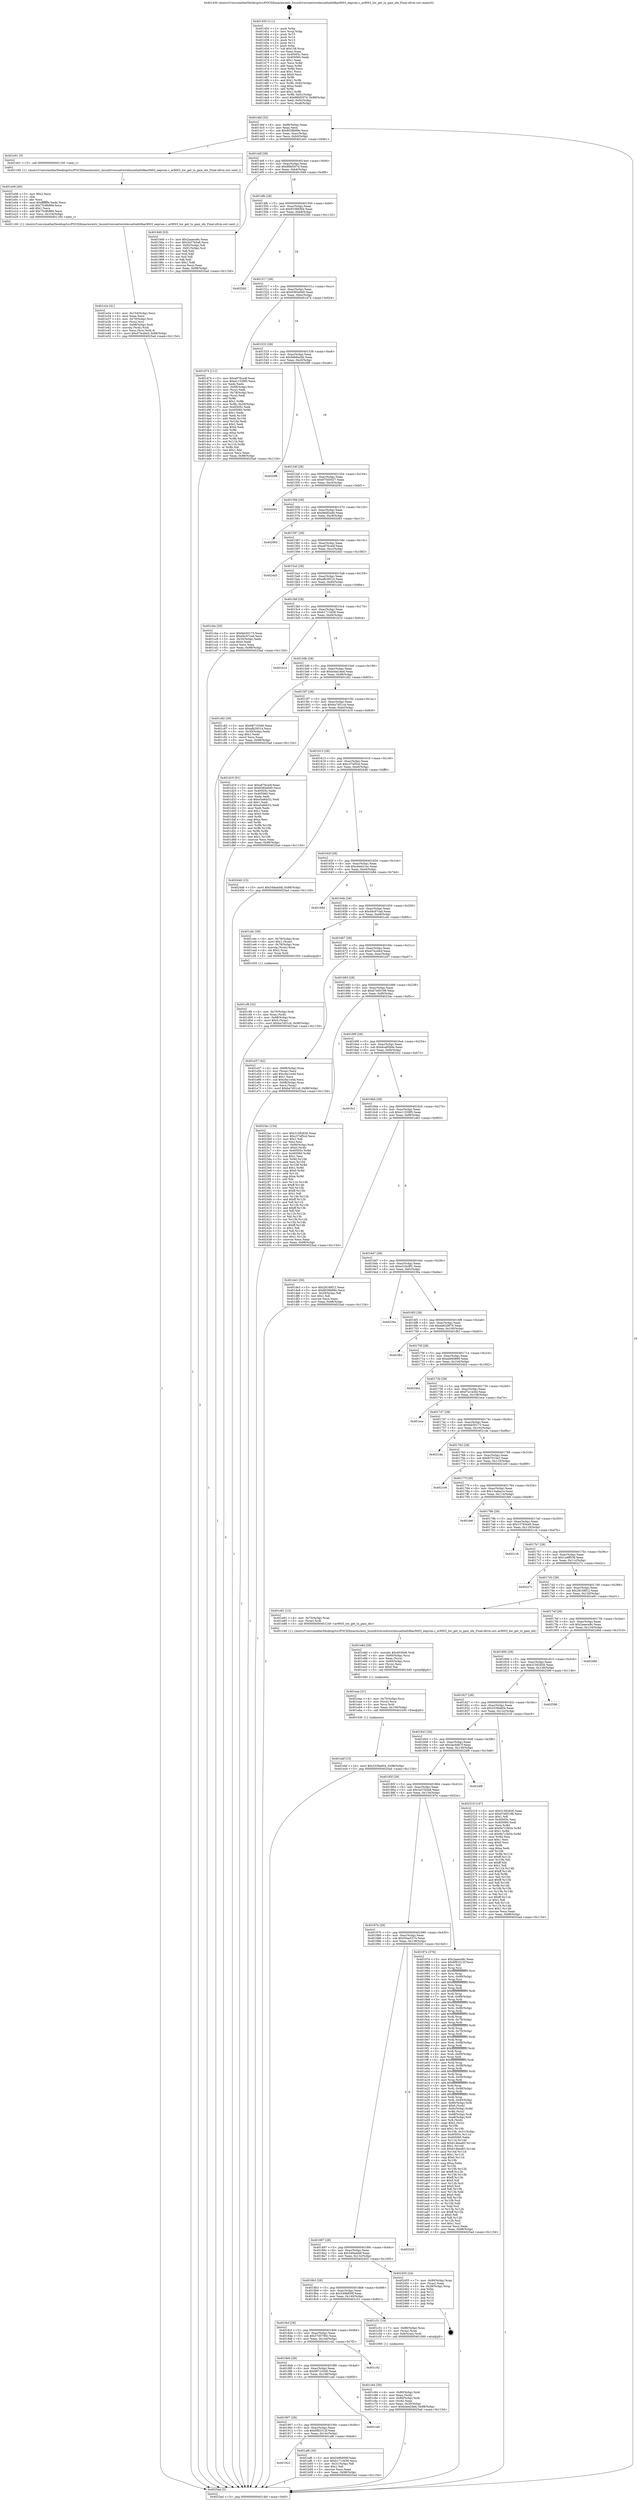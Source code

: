 digraph "0x401450" {
  label = "0x401450 (/mnt/c/Users/mathe/Desktop/tcc/POCII/binaries/extr_linuxdriversnetwirelessathath9kar9003_eeprom.c_ar9003_hw_get_tx_gain_idx_Final-ollvm.out::main(0))"
  labelloc = "t"
  node[shape=record]

  Entry [label="",width=0.3,height=0.3,shape=circle,fillcolor=black,style=filled]
  "0x4014bf" [label="{
     0x4014bf [32]\l
     | [instrs]\l
     &nbsp;&nbsp;0x4014bf \<+6\>: mov -0x98(%rbp),%eax\l
     &nbsp;&nbsp;0x4014c5 \<+2\>: mov %eax,%ecx\l
     &nbsp;&nbsp;0x4014c7 \<+6\>: sub $0x8038b89e,%ecx\l
     &nbsp;&nbsp;0x4014cd \<+6\>: mov %eax,-0xac(%rbp)\l
     &nbsp;&nbsp;0x4014d3 \<+6\>: mov %ecx,-0xb0(%rbp)\l
     &nbsp;&nbsp;0x4014d9 \<+6\>: je 0000000000401e01 \<main+0x9b1\>\l
  }"]
  "0x401e01" [label="{
     0x401e01 [5]\l
     | [instrs]\l
     &nbsp;&nbsp;0x401e01 \<+5\>: call 0000000000401160 \<next_i\>\l
     | [calls]\l
     &nbsp;&nbsp;0x401160 \{1\} (/mnt/c/Users/mathe/Desktop/tcc/POCII/binaries/extr_linuxdriversnetwirelessathath9kar9003_eeprom.c_ar9003_hw_get_tx_gain_idx_Final-ollvm.out::next_i)\l
  }"]
  "0x4014df" [label="{
     0x4014df [28]\l
     | [instrs]\l
     &nbsp;&nbsp;0x4014df \<+5\>: jmp 00000000004014e4 \<main+0x94\>\l
     &nbsp;&nbsp;0x4014e4 \<+6\>: mov -0xac(%rbp),%eax\l
     &nbsp;&nbsp;0x4014ea \<+5\>: sub $0x86bf207d,%eax\l
     &nbsp;&nbsp;0x4014ef \<+6\>: mov %eax,-0xb4(%rbp)\l
     &nbsp;&nbsp;0x4014f5 \<+6\>: je 0000000000401949 \<main+0x4f9\>\l
  }"]
  Exit [label="",width=0.3,height=0.3,shape=circle,fillcolor=black,style=filled,peripheries=2]
  "0x401949" [label="{
     0x401949 [53]\l
     | [instrs]\l
     &nbsp;&nbsp;0x401949 \<+5\>: mov $0x2aaece9c,%eax\l
     &nbsp;&nbsp;0x40194e \<+5\>: mov $0x3e37b5a8,%ecx\l
     &nbsp;&nbsp;0x401953 \<+6\>: mov -0x92(%rbp),%dl\l
     &nbsp;&nbsp;0x401959 \<+7\>: mov -0x91(%rbp),%sil\l
     &nbsp;&nbsp;0x401960 \<+3\>: mov %dl,%dil\l
     &nbsp;&nbsp;0x401963 \<+3\>: and %sil,%dil\l
     &nbsp;&nbsp;0x401966 \<+3\>: xor %sil,%dl\l
     &nbsp;&nbsp;0x401969 \<+3\>: or %dl,%dil\l
     &nbsp;&nbsp;0x40196c \<+4\>: test $0x1,%dil\l
     &nbsp;&nbsp;0x401970 \<+3\>: cmovne %ecx,%eax\l
     &nbsp;&nbsp;0x401973 \<+6\>: mov %eax,-0x98(%rbp)\l
     &nbsp;&nbsp;0x401979 \<+5\>: jmp 00000000004025ad \<main+0x115d\>\l
  }"]
  "0x4014fb" [label="{
     0x4014fb [28]\l
     | [instrs]\l
     &nbsp;&nbsp;0x4014fb \<+5\>: jmp 0000000000401500 \<main+0xb0\>\l
     &nbsp;&nbsp;0x401500 \<+6\>: mov -0xac(%rbp),%eax\l
     &nbsp;&nbsp;0x401506 \<+5\>: sub $0x9339836d,%eax\l
     &nbsp;&nbsp;0x40150b \<+6\>: mov %eax,-0xb8(%rbp)\l
     &nbsp;&nbsp;0x401511 \<+6\>: je 0000000000402582 \<main+0x1132\>\l
  }"]
  "0x4025ad" [label="{
     0x4025ad [5]\l
     | [instrs]\l
     &nbsp;&nbsp;0x4025ad \<+5\>: jmp 00000000004014bf \<main+0x6f\>\l
  }"]
  "0x401450" [label="{
     0x401450 [111]\l
     | [instrs]\l
     &nbsp;&nbsp;0x401450 \<+1\>: push %rbp\l
     &nbsp;&nbsp;0x401451 \<+3\>: mov %rsp,%rbp\l
     &nbsp;&nbsp;0x401454 \<+2\>: push %r15\l
     &nbsp;&nbsp;0x401456 \<+2\>: push %r14\l
     &nbsp;&nbsp;0x401458 \<+2\>: push %r13\l
     &nbsp;&nbsp;0x40145a \<+2\>: push %r12\l
     &nbsp;&nbsp;0x40145c \<+1\>: push %rbx\l
     &nbsp;&nbsp;0x40145d \<+7\>: sub $0x158,%rsp\l
     &nbsp;&nbsp;0x401464 \<+2\>: xor %eax,%eax\l
     &nbsp;&nbsp;0x401466 \<+7\>: mov 0x40505c,%ecx\l
     &nbsp;&nbsp;0x40146d \<+7\>: mov 0x405060,%edx\l
     &nbsp;&nbsp;0x401474 \<+3\>: sub $0x1,%eax\l
     &nbsp;&nbsp;0x401477 \<+3\>: mov %ecx,%r8d\l
     &nbsp;&nbsp;0x40147a \<+3\>: add %eax,%r8d\l
     &nbsp;&nbsp;0x40147d \<+4\>: imul %r8d,%ecx\l
     &nbsp;&nbsp;0x401481 \<+3\>: and $0x1,%ecx\l
     &nbsp;&nbsp;0x401484 \<+3\>: cmp $0x0,%ecx\l
     &nbsp;&nbsp;0x401487 \<+4\>: sete %r9b\l
     &nbsp;&nbsp;0x40148b \<+4\>: and $0x1,%r9b\l
     &nbsp;&nbsp;0x40148f \<+7\>: mov %r9b,-0x92(%rbp)\l
     &nbsp;&nbsp;0x401496 \<+3\>: cmp $0xa,%edx\l
     &nbsp;&nbsp;0x401499 \<+4\>: setl %r9b\l
     &nbsp;&nbsp;0x40149d \<+4\>: and $0x1,%r9b\l
     &nbsp;&nbsp;0x4014a1 \<+7\>: mov %r9b,-0x91(%rbp)\l
     &nbsp;&nbsp;0x4014a8 \<+10\>: movl $0x86bf207d,-0x98(%rbp)\l
     &nbsp;&nbsp;0x4014b2 \<+6\>: mov %edi,-0x9c(%rbp)\l
     &nbsp;&nbsp;0x4014b8 \<+7\>: mov %rsi,-0xa8(%rbp)\l
  }"]
  "0x401ebf" [label="{
     0x401ebf [15]\l
     | [instrs]\l
     &nbsp;&nbsp;0x401ebf \<+10\>: movl $0x3339a604,-0x98(%rbp)\l
     &nbsp;&nbsp;0x401ec9 \<+5\>: jmp 00000000004025ad \<main+0x115d\>\l
  }"]
  "0x402582" [label="{
     0x402582\l
  }", style=dashed]
  "0x401517" [label="{
     0x401517 [28]\l
     | [instrs]\l
     &nbsp;&nbsp;0x401517 \<+5\>: jmp 000000000040151c \<main+0xcc\>\l
     &nbsp;&nbsp;0x40151c \<+6\>: mov -0xac(%rbp),%eax\l
     &nbsp;&nbsp;0x401522 \<+5\>: sub $0x9385e0d0,%eax\l
     &nbsp;&nbsp;0x401527 \<+6\>: mov %eax,-0xbc(%rbp)\l
     &nbsp;&nbsp;0x40152d \<+6\>: je 0000000000401d74 \<main+0x924\>\l
  }"]
  "0x401eaa" [label="{
     0x401eaa [21]\l
     | [instrs]\l
     &nbsp;&nbsp;0x401eaa \<+4\>: mov -0x70(%rbp),%rcx\l
     &nbsp;&nbsp;0x401eae \<+3\>: mov (%rcx),%rcx\l
     &nbsp;&nbsp;0x401eb1 \<+3\>: mov %rcx,%rdi\l
     &nbsp;&nbsp;0x401eb4 \<+6\>: mov %eax,-0x158(%rbp)\l
     &nbsp;&nbsp;0x401eba \<+5\>: call 0000000000401030 \<free@plt\>\l
     | [calls]\l
     &nbsp;&nbsp;0x401030 \{1\} (unknown)\l
  }"]
  "0x401d74" [label="{
     0x401d74 [111]\l
     | [instrs]\l
     &nbsp;&nbsp;0x401d74 \<+5\>: mov $0xa976ca4f,%eax\l
     &nbsp;&nbsp;0x401d79 \<+5\>: mov $0xe11539f5,%ecx\l
     &nbsp;&nbsp;0x401d7e \<+2\>: xor %edx,%edx\l
     &nbsp;&nbsp;0x401d80 \<+4\>: mov -0x68(%rbp),%rsi\l
     &nbsp;&nbsp;0x401d84 \<+2\>: mov (%rsi),%edi\l
     &nbsp;&nbsp;0x401d86 \<+4\>: mov -0x78(%rbp),%rsi\l
     &nbsp;&nbsp;0x401d8a \<+2\>: cmp (%rsi),%edi\l
     &nbsp;&nbsp;0x401d8c \<+4\>: setl %r8b\l
     &nbsp;&nbsp;0x401d90 \<+4\>: and $0x1,%r8b\l
     &nbsp;&nbsp;0x401d94 \<+4\>: mov %r8b,-0x29(%rbp)\l
     &nbsp;&nbsp;0x401d98 \<+7\>: mov 0x40505c,%edi\l
     &nbsp;&nbsp;0x401d9f \<+8\>: mov 0x405060,%r9d\l
     &nbsp;&nbsp;0x401da7 \<+3\>: sub $0x1,%edx\l
     &nbsp;&nbsp;0x401daa \<+3\>: mov %edi,%r10d\l
     &nbsp;&nbsp;0x401dad \<+3\>: add %edx,%r10d\l
     &nbsp;&nbsp;0x401db0 \<+4\>: imul %r10d,%edi\l
     &nbsp;&nbsp;0x401db4 \<+3\>: and $0x1,%edi\l
     &nbsp;&nbsp;0x401db7 \<+3\>: cmp $0x0,%edi\l
     &nbsp;&nbsp;0x401dba \<+4\>: sete %r8b\l
     &nbsp;&nbsp;0x401dbe \<+4\>: cmp $0xa,%r9d\l
     &nbsp;&nbsp;0x401dc2 \<+4\>: setl %r11b\l
     &nbsp;&nbsp;0x401dc6 \<+3\>: mov %r8b,%bl\l
     &nbsp;&nbsp;0x401dc9 \<+3\>: and %r11b,%bl\l
     &nbsp;&nbsp;0x401dcc \<+3\>: xor %r11b,%r8b\l
     &nbsp;&nbsp;0x401dcf \<+3\>: or %r8b,%bl\l
     &nbsp;&nbsp;0x401dd2 \<+3\>: test $0x1,%bl\l
     &nbsp;&nbsp;0x401dd5 \<+3\>: cmovne %ecx,%eax\l
     &nbsp;&nbsp;0x401dd8 \<+6\>: mov %eax,-0x98(%rbp)\l
     &nbsp;&nbsp;0x401dde \<+5\>: jmp 00000000004025ad \<main+0x115d\>\l
  }"]
  "0x401533" [label="{
     0x401533 [28]\l
     | [instrs]\l
     &nbsp;&nbsp;0x401533 \<+5\>: jmp 0000000000401538 \<main+0xe8\>\l
     &nbsp;&nbsp;0x401538 \<+6\>: mov -0xac(%rbp),%eax\l
     &nbsp;&nbsp;0x40153e \<+5\>: sub $0x94b6acbb,%eax\l
     &nbsp;&nbsp;0x401543 \<+6\>: mov %eax,-0xc0(%rbp)\l
     &nbsp;&nbsp;0x401549 \<+6\>: je 00000000004020f6 \<main+0xca6\>\l
  }"]
  "0x401e8d" [label="{
     0x401e8d [29]\l
     | [instrs]\l
     &nbsp;&nbsp;0x401e8d \<+10\>: movabs $0x4030d6,%rdi\l
     &nbsp;&nbsp;0x401e97 \<+4\>: mov -0x60(%rbp),%rcx\l
     &nbsp;&nbsp;0x401e9b \<+2\>: mov %eax,(%rcx)\l
     &nbsp;&nbsp;0x401e9d \<+4\>: mov -0x60(%rbp),%rcx\l
     &nbsp;&nbsp;0x401ea1 \<+2\>: mov (%rcx),%esi\l
     &nbsp;&nbsp;0x401ea3 \<+2\>: mov $0x0,%al\l
     &nbsp;&nbsp;0x401ea5 \<+5\>: call 0000000000401040 \<printf@plt\>\l
     | [calls]\l
     &nbsp;&nbsp;0x401040 \{1\} (unknown)\l
  }"]
  "0x4020f6" [label="{
     0x4020f6\l
  }", style=dashed]
  "0x40154f" [label="{
     0x40154f [28]\l
     | [instrs]\l
     &nbsp;&nbsp;0x40154f \<+5\>: jmp 0000000000401554 \<main+0x104\>\l
     &nbsp;&nbsp;0x401554 \<+6\>: mov -0xac(%rbp),%eax\l
     &nbsp;&nbsp;0x40155a \<+5\>: sub $0x97505027,%eax\l
     &nbsp;&nbsp;0x40155f \<+6\>: mov %eax,-0xc4(%rbp)\l
     &nbsp;&nbsp;0x401565 \<+6\>: je 0000000000402041 \<main+0xbf1\>\l
  }"]
  "0x401e2e" [label="{
     0x401e2e [41]\l
     | [instrs]\l
     &nbsp;&nbsp;0x401e2e \<+6\>: mov -0x154(%rbp),%ecx\l
     &nbsp;&nbsp;0x401e34 \<+3\>: imul %eax,%ecx\l
     &nbsp;&nbsp;0x401e37 \<+4\>: mov -0x70(%rbp),%rsi\l
     &nbsp;&nbsp;0x401e3b \<+3\>: mov (%rsi),%rsi\l
     &nbsp;&nbsp;0x401e3e \<+4\>: mov -0x68(%rbp),%rdi\l
     &nbsp;&nbsp;0x401e42 \<+3\>: movslq (%rdi),%rdi\l
     &nbsp;&nbsp;0x401e45 \<+3\>: mov %ecx,(%rsi,%rdi,4)\l
     &nbsp;&nbsp;0x401e48 \<+10\>: movl $0xd74cd4cf,-0x98(%rbp)\l
     &nbsp;&nbsp;0x401e52 \<+5\>: jmp 00000000004025ad \<main+0x115d\>\l
  }"]
  "0x402041" [label="{
     0x402041\l
  }", style=dashed]
  "0x40156b" [label="{
     0x40156b [28]\l
     | [instrs]\l
     &nbsp;&nbsp;0x40156b \<+5\>: jmp 0000000000401570 \<main+0x120\>\l
     &nbsp;&nbsp;0x401570 \<+6\>: mov -0xac(%rbp),%eax\l
     &nbsp;&nbsp;0x401576 \<+5\>: sub $0x9e6f2adb,%eax\l
     &nbsp;&nbsp;0x40157b \<+6\>: mov %eax,-0xc8(%rbp)\l
     &nbsp;&nbsp;0x401581 \<+6\>: je 0000000000402063 \<main+0xc13\>\l
  }"]
  "0x401e06" [label="{
     0x401e06 [40]\l
     | [instrs]\l
     &nbsp;&nbsp;0x401e06 \<+5\>: mov $0x2,%ecx\l
     &nbsp;&nbsp;0x401e0b \<+1\>: cltd\l
     &nbsp;&nbsp;0x401e0c \<+2\>: idiv %ecx\l
     &nbsp;&nbsp;0x401e0e \<+6\>: imul $0xfffffffe,%edx,%ecx\l
     &nbsp;&nbsp;0x401e14 \<+6\>: sub $0x75c8b869,%ecx\l
     &nbsp;&nbsp;0x401e1a \<+3\>: add $0x1,%ecx\l
     &nbsp;&nbsp;0x401e1d \<+6\>: add $0x75c8b869,%ecx\l
     &nbsp;&nbsp;0x401e23 \<+6\>: mov %ecx,-0x154(%rbp)\l
     &nbsp;&nbsp;0x401e29 \<+5\>: call 0000000000401160 \<next_i\>\l
     | [calls]\l
     &nbsp;&nbsp;0x401160 \{1\} (/mnt/c/Users/mathe/Desktop/tcc/POCII/binaries/extr_linuxdriversnetwirelessathath9kar9003_eeprom.c_ar9003_hw_get_tx_gain_idx_Final-ollvm.out::next_i)\l
  }"]
  "0x402063" [label="{
     0x402063\l
  }", style=dashed]
  "0x401587" [label="{
     0x401587 [28]\l
     | [instrs]\l
     &nbsp;&nbsp;0x401587 \<+5\>: jmp 000000000040158c \<main+0x13c\>\l
     &nbsp;&nbsp;0x40158c \<+6\>: mov -0xac(%rbp),%eax\l
     &nbsp;&nbsp;0x401592 \<+5\>: sub $0xa976ca4f,%eax\l
     &nbsp;&nbsp;0x401597 \<+6\>: mov %eax,-0xcc(%rbp)\l
     &nbsp;&nbsp;0x40159d \<+6\>: je 00000000004024d3 \<main+0x1083\>\l
  }"]
  "0x401cf9" [label="{
     0x401cf9 [32]\l
     | [instrs]\l
     &nbsp;&nbsp;0x401cf9 \<+4\>: mov -0x70(%rbp),%rdi\l
     &nbsp;&nbsp;0x401cfd \<+3\>: mov %rax,(%rdi)\l
     &nbsp;&nbsp;0x401d00 \<+4\>: mov -0x68(%rbp),%rax\l
     &nbsp;&nbsp;0x401d04 \<+6\>: movl $0x0,(%rax)\l
     &nbsp;&nbsp;0x401d0a \<+10\>: movl $0xba7d51cd,-0x98(%rbp)\l
     &nbsp;&nbsp;0x401d14 \<+5\>: jmp 00000000004025ad \<main+0x115d\>\l
  }"]
  "0x4024d3" [label="{
     0x4024d3\l
  }", style=dashed]
  "0x4015a3" [label="{
     0x4015a3 [28]\l
     | [instrs]\l
     &nbsp;&nbsp;0x4015a3 \<+5\>: jmp 00000000004015a8 \<main+0x158\>\l
     &nbsp;&nbsp;0x4015a8 \<+6\>: mov -0xac(%rbp),%eax\l
     &nbsp;&nbsp;0x4015ae \<+5\>: sub $0xafb29314,%eax\l
     &nbsp;&nbsp;0x4015b3 \<+6\>: mov %eax,-0xd0(%rbp)\l
     &nbsp;&nbsp;0x4015b9 \<+6\>: je 0000000000401cbe \<main+0x86e\>\l
  }"]
  "0x401c64" [label="{
     0x401c64 [30]\l
     | [instrs]\l
     &nbsp;&nbsp;0x401c64 \<+4\>: mov -0x80(%rbp),%rdi\l
     &nbsp;&nbsp;0x401c68 \<+2\>: mov %eax,(%rdi)\l
     &nbsp;&nbsp;0x401c6a \<+4\>: mov -0x80(%rbp),%rdi\l
     &nbsp;&nbsp;0x401c6e \<+2\>: mov (%rdi),%eax\l
     &nbsp;&nbsp;0x401c70 \<+3\>: mov %eax,-0x30(%rbp)\l
     &nbsp;&nbsp;0x401c73 \<+10\>: movl $0xb4ee24ed,-0x98(%rbp)\l
     &nbsp;&nbsp;0x401c7d \<+5\>: jmp 00000000004025ad \<main+0x115d\>\l
  }"]
  "0x401cbe" [label="{
     0x401cbe [30]\l
     | [instrs]\l
     &nbsp;&nbsp;0x401cbe \<+5\>: mov $0xfab50173,%eax\l
     &nbsp;&nbsp;0x401cc3 \<+5\>: mov $0xd4c97cad,%ecx\l
     &nbsp;&nbsp;0x401cc8 \<+3\>: mov -0x30(%rbp),%edx\l
     &nbsp;&nbsp;0x401ccb \<+3\>: cmp $0x0,%edx\l
     &nbsp;&nbsp;0x401cce \<+3\>: cmove %ecx,%eax\l
     &nbsp;&nbsp;0x401cd1 \<+6\>: mov %eax,-0x98(%rbp)\l
     &nbsp;&nbsp;0x401cd7 \<+5\>: jmp 00000000004025ad \<main+0x115d\>\l
  }"]
  "0x4015bf" [label="{
     0x4015bf [28]\l
     | [instrs]\l
     &nbsp;&nbsp;0x4015bf \<+5\>: jmp 00000000004015c4 \<main+0x174\>\l
     &nbsp;&nbsp;0x4015c4 \<+6\>: mov -0xac(%rbp),%eax\l
     &nbsp;&nbsp;0x4015ca \<+5\>: sub $0xb1713d36,%eax\l
     &nbsp;&nbsp;0x4015cf \<+6\>: mov %eax,-0xd4(%rbp)\l
     &nbsp;&nbsp;0x4015d5 \<+6\>: je 0000000000401b14 \<main+0x6c4\>\l
  }"]
  "0x401923" [label="{
     0x401923\l
  }", style=dashed]
  "0x401b14" [label="{
     0x401b14\l
  }", style=dashed]
  "0x4015db" [label="{
     0x4015db [28]\l
     | [instrs]\l
     &nbsp;&nbsp;0x4015db \<+5\>: jmp 00000000004015e0 \<main+0x190\>\l
     &nbsp;&nbsp;0x4015e0 \<+6\>: mov -0xac(%rbp),%eax\l
     &nbsp;&nbsp;0x4015e6 \<+5\>: sub $0xb4ee24ed,%eax\l
     &nbsp;&nbsp;0x4015eb \<+6\>: mov %eax,-0xd8(%rbp)\l
     &nbsp;&nbsp;0x4015f1 \<+6\>: je 0000000000401c82 \<main+0x832\>\l
  }"]
  "0x401af6" [label="{
     0x401af6 [30]\l
     | [instrs]\l
     &nbsp;&nbsp;0x401af6 \<+5\>: mov $0x549b859f,%eax\l
     &nbsp;&nbsp;0x401afb \<+5\>: mov $0xb1713d36,%ecx\l
     &nbsp;&nbsp;0x401b00 \<+3\>: mov -0x31(%rbp),%dl\l
     &nbsp;&nbsp;0x401b03 \<+3\>: test $0x1,%dl\l
     &nbsp;&nbsp;0x401b06 \<+3\>: cmovne %ecx,%eax\l
     &nbsp;&nbsp;0x401b09 \<+6\>: mov %eax,-0x98(%rbp)\l
     &nbsp;&nbsp;0x401b0f \<+5\>: jmp 00000000004025ad \<main+0x115d\>\l
  }"]
  "0x401c82" [label="{
     0x401c82 [30]\l
     | [instrs]\l
     &nbsp;&nbsp;0x401c82 \<+5\>: mov $0x687103d0,%eax\l
     &nbsp;&nbsp;0x401c87 \<+5\>: mov $0xafb29314,%ecx\l
     &nbsp;&nbsp;0x401c8c \<+3\>: mov -0x30(%rbp),%edx\l
     &nbsp;&nbsp;0x401c8f \<+3\>: cmp $0x1,%edx\l
     &nbsp;&nbsp;0x401c92 \<+3\>: cmovl %ecx,%eax\l
     &nbsp;&nbsp;0x401c95 \<+6\>: mov %eax,-0x98(%rbp)\l
     &nbsp;&nbsp;0x401c9b \<+5\>: jmp 00000000004025ad \<main+0x115d\>\l
  }"]
  "0x4015f7" [label="{
     0x4015f7 [28]\l
     | [instrs]\l
     &nbsp;&nbsp;0x4015f7 \<+5\>: jmp 00000000004015fc \<main+0x1ac\>\l
     &nbsp;&nbsp;0x4015fc \<+6\>: mov -0xac(%rbp),%eax\l
     &nbsp;&nbsp;0x401602 \<+5\>: sub $0xba7d51cd,%eax\l
     &nbsp;&nbsp;0x401607 \<+6\>: mov %eax,-0xdc(%rbp)\l
     &nbsp;&nbsp;0x40160d \<+6\>: je 0000000000401d19 \<main+0x8c9\>\l
  }"]
  "0x401907" [label="{
     0x401907 [28]\l
     | [instrs]\l
     &nbsp;&nbsp;0x401907 \<+5\>: jmp 000000000040190c \<main+0x4bc\>\l
     &nbsp;&nbsp;0x40190c \<+6\>: mov -0xac(%rbp),%eax\l
     &nbsp;&nbsp;0x401912 \<+5\>: sub $0x6f82312f,%eax\l
     &nbsp;&nbsp;0x401917 \<+6\>: mov %eax,-0x14c(%rbp)\l
     &nbsp;&nbsp;0x40191d \<+6\>: je 0000000000401af6 \<main+0x6a6\>\l
  }"]
  "0x401d19" [label="{
     0x401d19 [91]\l
     | [instrs]\l
     &nbsp;&nbsp;0x401d19 \<+5\>: mov $0xa976ca4f,%eax\l
     &nbsp;&nbsp;0x401d1e \<+5\>: mov $0x9385e0d0,%ecx\l
     &nbsp;&nbsp;0x401d23 \<+7\>: mov 0x40505c,%edx\l
     &nbsp;&nbsp;0x401d2a \<+7\>: mov 0x405060,%esi\l
     &nbsp;&nbsp;0x401d31 \<+2\>: mov %edx,%edi\l
     &nbsp;&nbsp;0x401d33 \<+6\>: sub $0xe5a8dc52,%edi\l
     &nbsp;&nbsp;0x401d39 \<+3\>: sub $0x1,%edi\l
     &nbsp;&nbsp;0x401d3c \<+6\>: add $0xe5a8dc52,%edi\l
     &nbsp;&nbsp;0x401d42 \<+3\>: imul %edi,%edx\l
     &nbsp;&nbsp;0x401d45 \<+3\>: and $0x1,%edx\l
     &nbsp;&nbsp;0x401d48 \<+3\>: cmp $0x0,%edx\l
     &nbsp;&nbsp;0x401d4b \<+4\>: sete %r8b\l
     &nbsp;&nbsp;0x401d4f \<+3\>: cmp $0xa,%esi\l
     &nbsp;&nbsp;0x401d52 \<+4\>: setl %r9b\l
     &nbsp;&nbsp;0x401d56 \<+3\>: mov %r8b,%r10b\l
     &nbsp;&nbsp;0x401d59 \<+3\>: and %r9b,%r10b\l
     &nbsp;&nbsp;0x401d5c \<+3\>: xor %r9b,%r8b\l
     &nbsp;&nbsp;0x401d5f \<+3\>: or %r8b,%r10b\l
     &nbsp;&nbsp;0x401d62 \<+4\>: test $0x1,%r10b\l
     &nbsp;&nbsp;0x401d66 \<+3\>: cmovne %ecx,%eax\l
     &nbsp;&nbsp;0x401d69 \<+6\>: mov %eax,-0x98(%rbp)\l
     &nbsp;&nbsp;0x401d6f \<+5\>: jmp 00000000004025ad \<main+0x115d\>\l
  }"]
  "0x401613" [label="{
     0x401613 [28]\l
     | [instrs]\l
     &nbsp;&nbsp;0x401613 \<+5\>: jmp 0000000000401618 \<main+0x1c8\>\l
     &nbsp;&nbsp;0x401618 \<+6\>: mov -0xac(%rbp),%eax\l
     &nbsp;&nbsp;0x40161e \<+5\>: sub $0xc37ef5cd,%eax\l
     &nbsp;&nbsp;0x401623 \<+6\>: mov %eax,-0xe0(%rbp)\l
     &nbsp;&nbsp;0x401629 \<+6\>: je 0000000000402446 \<main+0xff6\>\l
  }"]
  "0x401ca0" [label="{
     0x401ca0\l
  }", style=dashed]
  "0x402446" [label="{
     0x402446 [15]\l
     | [instrs]\l
     &nbsp;&nbsp;0x402446 \<+10\>: movl $0x549add4f,-0x98(%rbp)\l
     &nbsp;&nbsp;0x402450 \<+5\>: jmp 00000000004025ad \<main+0x115d\>\l
  }"]
  "0x40162f" [label="{
     0x40162f [28]\l
     | [instrs]\l
     &nbsp;&nbsp;0x40162f \<+5\>: jmp 0000000000401634 \<main+0x1e4\>\l
     &nbsp;&nbsp;0x401634 \<+6\>: mov -0xac(%rbp),%eax\l
     &nbsp;&nbsp;0x40163a \<+5\>: sub $0xcbeb21ec,%eax\l
     &nbsp;&nbsp;0x40163f \<+6\>: mov %eax,-0xe4(%rbp)\l
     &nbsp;&nbsp;0x401645 \<+6\>: je 0000000000401b9d \<main+0x74d\>\l
  }"]
  "0x4018eb" [label="{
     0x4018eb [28]\l
     | [instrs]\l
     &nbsp;&nbsp;0x4018eb \<+5\>: jmp 00000000004018f0 \<main+0x4a0\>\l
     &nbsp;&nbsp;0x4018f0 \<+6\>: mov -0xac(%rbp),%eax\l
     &nbsp;&nbsp;0x4018f6 \<+5\>: sub $0x687103d0,%eax\l
     &nbsp;&nbsp;0x4018fb \<+6\>: mov %eax,-0x148(%rbp)\l
     &nbsp;&nbsp;0x401901 \<+6\>: je 0000000000401ca0 \<main+0x850\>\l
  }"]
  "0x401b9d" [label="{
     0x401b9d\l
  }", style=dashed]
  "0x40164b" [label="{
     0x40164b [28]\l
     | [instrs]\l
     &nbsp;&nbsp;0x40164b \<+5\>: jmp 0000000000401650 \<main+0x200\>\l
     &nbsp;&nbsp;0x401650 \<+6\>: mov -0xac(%rbp),%eax\l
     &nbsp;&nbsp;0x401656 \<+5\>: sub $0xd4c97cad,%eax\l
     &nbsp;&nbsp;0x40165b \<+6\>: mov %eax,-0xe8(%rbp)\l
     &nbsp;&nbsp;0x401661 \<+6\>: je 0000000000401cdc \<main+0x88c\>\l
  }"]
  "0x401c42" [label="{
     0x401c42\l
  }", style=dashed]
  "0x401cdc" [label="{
     0x401cdc [29]\l
     | [instrs]\l
     &nbsp;&nbsp;0x401cdc \<+4\>: mov -0x78(%rbp),%rax\l
     &nbsp;&nbsp;0x401ce0 \<+6\>: movl $0x1,(%rax)\l
     &nbsp;&nbsp;0x401ce6 \<+4\>: mov -0x78(%rbp),%rax\l
     &nbsp;&nbsp;0x401cea \<+3\>: movslq (%rax),%rax\l
     &nbsp;&nbsp;0x401ced \<+4\>: shl $0x2,%rax\l
     &nbsp;&nbsp;0x401cf1 \<+3\>: mov %rax,%rdi\l
     &nbsp;&nbsp;0x401cf4 \<+5\>: call 0000000000401050 \<malloc@plt\>\l
     | [calls]\l
     &nbsp;&nbsp;0x401050 \{1\} (unknown)\l
  }"]
  "0x401667" [label="{
     0x401667 [28]\l
     | [instrs]\l
     &nbsp;&nbsp;0x401667 \<+5\>: jmp 000000000040166c \<main+0x21c\>\l
     &nbsp;&nbsp;0x40166c \<+6\>: mov -0xac(%rbp),%eax\l
     &nbsp;&nbsp;0x401672 \<+5\>: sub $0xd74cd4cf,%eax\l
     &nbsp;&nbsp;0x401677 \<+6\>: mov %eax,-0xec(%rbp)\l
     &nbsp;&nbsp;0x40167d \<+6\>: je 0000000000401e57 \<main+0xa07\>\l
  }"]
  "0x4018cf" [label="{
     0x4018cf [28]\l
     | [instrs]\l
     &nbsp;&nbsp;0x4018cf \<+5\>: jmp 00000000004018d4 \<main+0x484\>\l
     &nbsp;&nbsp;0x4018d4 \<+6\>: mov -0xac(%rbp),%eax\l
     &nbsp;&nbsp;0x4018da \<+5\>: sub $0x57d5790c,%eax\l
     &nbsp;&nbsp;0x4018df \<+6\>: mov %eax,-0x144(%rbp)\l
     &nbsp;&nbsp;0x4018e5 \<+6\>: je 0000000000401c42 \<main+0x7f2\>\l
  }"]
  "0x401e57" [label="{
     0x401e57 [42]\l
     | [instrs]\l
     &nbsp;&nbsp;0x401e57 \<+4\>: mov -0x68(%rbp),%rax\l
     &nbsp;&nbsp;0x401e5b \<+2\>: mov (%rax),%ecx\l
     &nbsp;&nbsp;0x401e5d \<+6\>: add $0xcfac1e4d,%ecx\l
     &nbsp;&nbsp;0x401e63 \<+3\>: add $0x1,%ecx\l
     &nbsp;&nbsp;0x401e66 \<+6\>: sub $0xcfac1e4d,%ecx\l
     &nbsp;&nbsp;0x401e6c \<+4\>: mov -0x68(%rbp),%rax\l
     &nbsp;&nbsp;0x401e70 \<+2\>: mov %ecx,(%rax)\l
     &nbsp;&nbsp;0x401e72 \<+10\>: movl $0xba7d51cd,-0x98(%rbp)\l
     &nbsp;&nbsp;0x401e7c \<+5\>: jmp 00000000004025ad \<main+0x115d\>\l
  }"]
  "0x401683" [label="{
     0x401683 [28]\l
     | [instrs]\l
     &nbsp;&nbsp;0x401683 \<+5\>: jmp 0000000000401688 \<main+0x238\>\l
     &nbsp;&nbsp;0x401688 \<+6\>: mov -0xac(%rbp),%eax\l
     &nbsp;&nbsp;0x40168e \<+5\>: sub $0xd7e60198,%eax\l
     &nbsp;&nbsp;0x401693 \<+6\>: mov %eax,-0xf0(%rbp)\l
     &nbsp;&nbsp;0x401699 \<+6\>: je 00000000004023ac \<main+0xf5c\>\l
  }"]
  "0x401c51" [label="{
     0x401c51 [19]\l
     | [instrs]\l
     &nbsp;&nbsp;0x401c51 \<+7\>: mov -0x88(%rbp),%rax\l
     &nbsp;&nbsp;0x401c58 \<+3\>: mov (%rax),%rax\l
     &nbsp;&nbsp;0x401c5b \<+4\>: mov 0x8(%rax),%rdi\l
     &nbsp;&nbsp;0x401c5f \<+5\>: call 0000000000401060 \<atoi@plt\>\l
     | [calls]\l
     &nbsp;&nbsp;0x401060 \{1\} (unknown)\l
  }"]
  "0x4023ac" [label="{
     0x4023ac [154]\l
     | [instrs]\l
     &nbsp;&nbsp;0x4023ac \<+5\>: mov $0x31582826,%eax\l
     &nbsp;&nbsp;0x4023b1 \<+5\>: mov $0xc37ef5cd,%ecx\l
     &nbsp;&nbsp;0x4023b6 \<+2\>: mov $0x1,%dl\l
     &nbsp;&nbsp;0x4023b8 \<+2\>: xor %esi,%esi\l
     &nbsp;&nbsp;0x4023ba \<+7\>: mov -0x90(%rbp),%rdi\l
     &nbsp;&nbsp;0x4023c1 \<+6\>: movl $0x0,(%rdi)\l
     &nbsp;&nbsp;0x4023c7 \<+8\>: mov 0x40505c,%r8d\l
     &nbsp;&nbsp;0x4023cf \<+8\>: mov 0x405060,%r9d\l
     &nbsp;&nbsp;0x4023d7 \<+3\>: sub $0x1,%esi\l
     &nbsp;&nbsp;0x4023da \<+3\>: mov %r8d,%r10d\l
     &nbsp;&nbsp;0x4023dd \<+3\>: add %esi,%r10d\l
     &nbsp;&nbsp;0x4023e0 \<+4\>: imul %r10d,%r8d\l
     &nbsp;&nbsp;0x4023e4 \<+4\>: and $0x1,%r8d\l
     &nbsp;&nbsp;0x4023e8 \<+4\>: cmp $0x0,%r8d\l
     &nbsp;&nbsp;0x4023ec \<+4\>: sete %r11b\l
     &nbsp;&nbsp;0x4023f0 \<+4\>: cmp $0xa,%r9d\l
     &nbsp;&nbsp;0x4023f4 \<+3\>: setl %bl\l
     &nbsp;&nbsp;0x4023f7 \<+3\>: mov %r11b,%r14b\l
     &nbsp;&nbsp;0x4023fa \<+4\>: xor $0xff,%r14b\l
     &nbsp;&nbsp;0x4023fe \<+3\>: mov %bl,%r15b\l
     &nbsp;&nbsp;0x402401 \<+4\>: xor $0xff,%r15b\l
     &nbsp;&nbsp;0x402405 \<+3\>: xor $0x1,%dl\l
     &nbsp;&nbsp;0x402408 \<+3\>: mov %r14b,%r12b\l
     &nbsp;&nbsp;0x40240b \<+4\>: and $0xff,%r12b\l
     &nbsp;&nbsp;0x40240f \<+3\>: and %dl,%r11b\l
     &nbsp;&nbsp;0x402412 \<+3\>: mov %r15b,%r13b\l
     &nbsp;&nbsp;0x402415 \<+4\>: and $0xff,%r13b\l
     &nbsp;&nbsp;0x402419 \<+2\>: and %dl,%bl\l
     &nbsp;&nbsp;0x40241b \<+3\>: or %r11b,%r12b\l
     &nbsp;&nbsp;0x40241e \<+3\>: or %bl,%r13b\l
     &nbsp;&nbsp;0x402421 \<+3\>: xor %r13b,%r12b\l
     &nbsp;&nbsp;0x402424 \<+3\>: or %r15b,%r14b\l
     &nbsp;&nbsp;0x402427 \<+4\>: xor $0xff,%r14b\l
     &nbsp;&nbsp;0x40242b \<+3\>: or $0x1,%dl\l
     &nbsp;&nbsp;0x40242e \<+3\>: and %dl,%r14b\l
     &nbsp;&nbsp;0x402431 \<+3\>: or %r14b,%r12b\l
     &nbsp;&nbsp;0x402434 \<+4\>: test $0x1,%r12b\l
     &nbsp;&nbsp;0x402438 \<+3\>: cmovne %ecx,%eax\l
     &nbsp;&nbsp;0x40243b \<+6\>: mov %eax,-0x98(%rbp)\l
     &nbsp;&nbsp;0x402441 \<+5\>: jmp 00000000004025ad \<main+0x115d\>\l
  }"]
  "0x40169f" [label="{
     0x40169f [28]\l
     | [instrs]\l
     &nbsp;&nbsp;0x40169f \<+5\>: jmp 00000000004016a4 \<main+0x254\>\l
     &nbsp;&nbsp;0x4016a4 \<+6\>: mov -0xac(%rbp),%eax\l
     &nbsp;&nbsp;0x4016aa \<+5\>: sub $0xdca85b9e,%eax\l
     &nbsp;&nbsp;0x4016af \<+6\>: mov %eax,-0xf4(%rbp)\l
     &nbsp;&nbsp;0x4016b5 \<+6\>: je 0000000000401fc2 \<main+0xb72\>\l
  }"]
  "0x4018b3" [label="{
     0x4018b3 [28]\l
     | [instrs]\l
     &nbsp;&nbsp;0x4018b3 \<+5\>: jmp 00000000004018b8 \<main+0x468\>\l
     &nbsp;&nbsp;0x4018b8 \<+6\>: mov -0xac(%rbp),%eax\l
     &nbsp;&nbsp;0x4018be \<+5\>: sub $0x549b859f,%eax\l
     &nbsp;&nbsp;0x4018c3 \<+6\>: mov %eax,-0x140(%rbp)\l
     &nbsp;&nbsp;0x4018c9 \<+6\>: je 0000000000401c51 \<main+0x801\>\l
  }"]
  "0x401fc2" [label="{
     0x401fc2\l
  }", style=dashed]
  "0x4016bb" [label="{
     0x4016bb [28]\l
     | [instrs]\l
     &nbsp;&nbsp;0x4016bb \<+5\>: jmp 00000000004016c0 \<main+0x270\>\l
     &nbsp;&nbsp;0x4016c0 \<+6\>: mov -0xac(%rbp),%eax\l
     &nbsp;&nbsp;0x4016c6 \<+5\>: sub $0xe11539f5,%eax\l
     &nbsp;&nbsp;0x4016cb \<+6\>: mov %eax,-0xf8(%rbp)\l
     &nbsp;&nbsp;0x4016d1 \<+6\>: je 0000000000401de3 \<main+0x993\>\l
  }"]
  "0x402455" [label="{
     0x402455 [24]\l
     | [instrs]\l
     &nbsp;&nbsp;0x402455 \<+7\>: mov -0x90(%rbp),%rax\l
     &nbsp;&nbsp;0x40245c \<+2\>: mov (%rax),%eax\l
     &nbsp;&nbsp;0x40245e \<+4\>: lea -0x28(%rbp),%rsp\l
     &nbsp;&nbsp;0x402462 \<+1\>: pop %rbx\l
     &nbsp;&nbsp;0x402463 \<+2\>: pop %r12\l
     &nbsp;&nbsp;0x402465 \<+2\>: pop %r13\l
     &nbsp;&nbsp;0x402467 \<+2\>: pop %r14\l
     &nbsp;&nbsp;0x402469 \<+2\>: pop %r15\l
     &nbsp;&nbsp;0x40246b \<+1\>: pop %rbp\l
     &nbsp;&nbsp;0x40246c \<+1\>: ret\l
  }"]
  "0x401de3" [label="{
     0x401de3 [30]\l
     | [instrs]\l
     &nbsp;&nbsp;0x401de3 \<+5\>: mov $0x28168f12,%eax\l
     &nbsp;&nbsp;0x401de8 \<+5\>: mov $0x8038b89e,%ecx\l
     &nbsp;&nbsp;0x401ded \<+3\>: mov -0x29(%rbp),%dl\l
     &nbsp;&nbsp;0x401df0 \<+3\>: test $0x1,%dl\l
     &nbsp;&nbsp;0x401df3 \<+3\>: cmovne %ecx,%eax\l
     &nbsp;&nbsp;0x401df6 \<+6\>: mov %eax,-0x98(%rbp)\l
     &nbsp;&nbsp;0x401dfc \<+5\>: jmp 00000000004025ad \<main+0x115d\>\l
  }"]
  "0x4016d7" [label="{
     0x4016d7 [28]\l
     | [instrs]\l
     &nbsp;&nbsp;0x4016d7 \<+5\>: jmp 00000000004016dc \<main+0x28c\>\l
     &nbsp;&nbsp;0x4016dc \<+6\>: mov -0xac(%rbp),%eax\l
     &nbsp;&nbsp;0x4016e2 \<+5\>: sub $0xe31bc9f1,%eax\l
     &nbsp;&nbsp;0x4016e7 \<+6\>: mov %eax,-0xfc(%rbp)\l
     &nbsp;&nbsp;0x4016ed \<+6\>: je 000000000040230a \<main+0xeba\>\l
  }"]
  "0x401897" [label="{
     0x401897 [28]\l
     | [instrs]\l
     &nbsp;&nbsp;0x401897 \<+5\>: jmp 000000000040189c \<main+0x44c\>\l
     &nbsp;&nbsp;0x40189c \<+6\>: mov -0xac(%rbp),%eax\l
     &nbsp;&nbsp;0x4018a2 \<+5\>: sub $0x549add4f,%eax\l
     &nbsp;&nbsp;0x4018a7 \<+6\>: mov %eax,-0x13c(%rbp)\l
     &nbsp;&nbsp;0x4018ad \<+6\>: je 0000000000402455 \<main+0x1005\>\l
  }"]
  "0x40230a" [label="{
     0x40230a\l
  }", style=dashed]
  "0x4016f3" [label="{
     0x4016f3 [28]\l
     | [instrs]\l
     &nbsp;&nbsp;0x4016f3 \<+5\>: jmp 00000000004016f8 \<main+0x2a8\>\l
     &nbsp;&nbsp;0x4016f8 \<+6\>: mov -0xac(%rbp),%eax\l
     &nbsp;&nbsp;0x4016fe \<+5\>: sub $0xeb620876,%eax\l
     &nbsp;&nbsp;0x401703 \<+6\>: mov %eax,-0x100(%rbp)\l
     &nbsp;&nbsp;0x401709 \<+6\>: je 0000000000401fb3 \<main+0xb63\>\l
  }"]
  "0x402535" [label="{
     0x402535\l
  }", style=dashed]
  "0x401fb3" [label="{
     0x401fb3\l
  }", style=dashed]
  "0x40170f" [label="{
     0x40170f [28]\l
     | [instrs]\l
     &nbsp;&nbsp;0x40170f \<+5\>: jmp 0000000000401714 \<main+0x2c4\>\l
     &nbsp;&nbsp;0x401714 \<+6\>: mov -0xac(%rbp),%eax\l
     &nbsp;&nbsp;0x40171a \<+5\>: sub $0xebf40899,%eax\l
     &nbsp;&nbsp;0x40171f \<+6\>: mov %eax,-0x104(%rbp)\l
     &nbsp;&nbsp;0x401725 \<+6\>: je 00000000004024b2 \<main+0x1062\>\l
  }"]
  "0x40187b" [label="{
     0x40187b [28]\l
     | [instrs]\l
     &nbsp;&nbsp;0x40187b \<+5\>: jmp 0000000000401880 \<main+0x430\>\l
     &nbsp;&nbsp;0x401880 \<+6\>: mov -0xac(%rbp),%eax\l
     &nbsp;&nbsp;0x401886 \<+5\>: sub $0x50ae5374,%eax\l
     &nbsp;&nbsp;0x40188b \<+6\>: mov %eax,-0x138(%rbp)\l
     &nbsp;&nbsp;0x401891 \<+6\>: je 0000000000402535 \<main+0x10e5\>\l
  }"]
  "0x4024b2" [label="{
     0x4024b2\l
  }", style=dashed]
  "0x40172b" [label="{
     0x40172b [28]\l
     | [instrs]\l
     &nbsp;&nbsp;0x40172b \<+5\>: jmp 0000000000401730 \<main+0x2e0\>\l
     &nbsp;&nbsp;0x401730 \<+6\>: mov -0xac(%rbp),%eax\l
     &nbsp;&nbsp;0x401736 \<+5\>: sub $0xf7a14c6d,%eax\l
     &nbsp;&nbsp;0x40173b \<+6\>: mov %eax,-0x108(%rbp)\l
     &nbsp;&nbsp;0x401741 \<+6\>: je 0000000000401ece \<main+0xa7e\>\l
  }"]
  "0x40197e" [label="{
     0x40197e [376]\l
     | [instrs]\l
     &nbsp;&nbsp;0x40197e \<+5\>: mov $0x2aaece9c,%eax\l
     &nbsp;&nbsp;0x401983 \<+5\>: mov $0x6f82312f,%ecx\l
     &nbsp;&nbsp;0x401988 \<+2\>: mov $0x1,%dl\l
     &nbsp;&nbsp;0x40198a \<+3\>: mov %rsp,%rsi\l
     &nbsp;&nbsp;0x40198d \<+4\>: add $0xfffffffffffffff0,%rsi\l
     &nbsp;&nbsp;0x401991 \<+3\>: mov %rsi,%rsp\l
     &nbsp;&nbsp;0x401994 \<+7\>: mov %rsi,-0x90(%rbp)\l
     &nbsp;&nbsp;0x40199b \<+3\>: mov %rsp,%rsi\l
     &nbsp;&nbsp;0x40199e \<+4\>: add $0xfffffffffffffff0,%rsi\l
     &nbsp;&nbsp;0x4019a2 \<+3\>: mov %rsi,%rsp\l
     &nbsp;&nbsp;0x4019a5 \<+3\>: mov %rsp,%rdi\l
     &nbsp;&nbsp;0x4019a8 \<+4\>: add $0xfffffffffffffff0,%rdi\l
     &nbsp;&nbsp;0x4019ac \<+3\>: mov %rdi,%rsp\l
     &nbsp;&nbsp;0x4019af \<+7\>: mov %rdi,-0x88(%rbp)\l
     &nbsp;&nbsp;0x4019b6 \<+3\>: mov %rsp,%rdi\l
     &nbsp;&nbsp;0x4019b9 \<+4\>: add $0xfffffffffffffff0,%rdi\l
     &nbsp;&nbsp;0x4019bd \<+3\>: mov %rdi,%rsp\l
     &nbsp;&nbsp;0x4019c0 \<+4\>: mov %rdi,-0x80(%rbp)\l
     &nbsp;&nbsp;0x4019c4 \<+3\>: mov %rsp,%rdi\l
     &nbsp;&nbsp;0x4019c7 \<+4\>: add $0xfffffffffffffff0,%rdi\l
     &nbsp;&nbsp;0x4019cb \<+3\>: mov %rdi,%rsp\l
     &nbsp;&nbsp;0x4019ce \<+4\>: mov %rdi,-0x78(%rbp)\l
     &nbsp;&nbsp;0x4019d2 \<+3\>: mov %rsp,%rdi\l
     &nbsp;&nbsp;0x4019d5 \<+4\>: add $0xfffffffffffffff0,%rdi\l
     &nbsp;&nbsp;0x4019d9 \<+3\>: mov %rdi,%rsp\l
     &nbsp;&nbsp;0x4019dc \<+4\>: mov %rdi,-0x70(%rbp)\l
     &nbsp;&nbsp;0x4019e0 \<+3\>: mov %rsp,%rdi\l
     &nbsp;&nbsp;0x4019e3 \<+4\>: add $0xfffffffffffffff0,%rdi\l
     &nbsp;&nbsp;0x4019e7 \<+3\>: mov %rdi,%rsp\l
     &nbsp;&nbsp;0x4019ea \<+4\>: mov %rdi,-0x68(%rbp)\l
     &nbsp;&nbsp;0x4019ee \<+3\>: mov %rsp,%rdi\l
     &nbsp;&nbsp;0x4019f1 \<+4\>: add $0xfffffffffffffff0,%rdi\l
     &nbsp;&nbsp;0x4019f5 \<+3\>: mov %rdi,%rsp\l
     &nbsp;&nbsp;0x4019f8 \<+4\>: mov %rdi,-0x60(%rbp)\l
     &nbsp;&nbsp;0x4019fc \<+3\>: mov %rsp,%rdi\l
     &nbsp;&nbsp;0x4019ff \<+4\>: add $0xfffffffffffffff0,%rdi\l
     &nbsp;&nbsp;0x401a03 \<+3\>: mov %rdi,%rsp\l
     &nbsp;&nbsp;0x401a06 \<+4\>: mov %rdi,-0x58(%rbp)\l
     &nbsp;&nbsp;0x401a0a \<+3\>: mov %rsp,%rdi\l
     &nbsp;&nbsp;0x401a0d \<+4\>: add $0xfffffffffffffff0,%rdi\l
     &nbsp;&nbsp;0x401a11 \<+3\>: mov %rdi,%rsp\l
     &nbsp;&nbsp;0x401a14 \<+4\>: mov %rdi,-0x50(%rbp)\l
     &nbsp;&nbsp;0x401a18 \<+3\>: mov %rsp,%rdi\l
     &nbsp;&nbsp;0x401a1b \<+4\>: add $0xfffffffffffffff0,%rdi\l
     &nbsp;&nbsp;0x401a1f \<+3\>: mov %rdi,%rsp\l
     &nbsp;&nbsp;0x401a22 \<+4\>: mov %rdi,-0x48(%rbp)\l
     &nbsp;&nbsp;0x401a26 \<+3\>: mov %rsp,%rdi\l
     &nbsp;&nbsp;0x401a29 \<+4\>: add $0xfffffffffffffff0,%rdi\l
     &nbsp;&nbsp;0x401a2d \<+3\>: mov %rdi,%rsp\l
     &nbsp;&nbsp;0x401a30 \<+4\>: mov %rdi,-0x40(%rbp)\l
     &nbsp;&nbsp;0x401a34 \<+7\>: mov -0x90(%rbp),%rdi\l
     &nbsp;&nbsp;0x401a3b \<+6\>: movl $0x0,(%rdi)\l
     &nbsp;&nbsp;0x401a41 \<+7\>: mov -0x9c(%rbp),%r8d\l
     &nbsp;&nbsp;0x401a48 \<+3\>: mov %r8d,(%rsi)\l
     &nbsp;&nbsp;0x401a4b \<+7\>: mov -0x88(%rbp),%rdi\l
     &nbsp;&nbsp;0x401a52 \<+7\>: mov -0xa8(%rbp),%r9\l
     &nbsp;&nbsp;0x401a59 \<+3\>: mov %r9,(%rdi)\l
     &nbsp;&nbsp;0x401a5c \<+3\>: cmpl $0x2,(%rsi)\l
     &nbsp;&nbsp;0x401a5f \<+4\>: setne %r10b\l
     &nbsp;&nbsp;0x401a63 \<+4\>: and $0x1,%r10b\l
     &nbsp;&nbsp;0x401a67 \<+4\>: mov %r10b,-0x31(%rbp)\l
     &nbsp;&nbsp;0x401a6b \<+8\>: mov 0x40505c,%r11d\l
     &nbsp;&nbsp;0x401a73 \<+7\>: mov 0x405060,%ebx\l
     &nbsp;&nbsp;0x401a7a \<+3\>: mov %r11d,%r14d\l
     &nbsp;&nbsp;0x401a7d \<+7\>: add $0xb14bea83,%r14d\l
     &nbsp;&nbsp;0x401a84 \<+4\>: sub $0x1,%r14d\l
     &nbsp;&nbsp;0x401a88 \<+7\>: sub $0xb14bea83,%r14d\l
     &nbsp;&nbsp;0x401a8f \<+4\>: imul %r14d,%r11d\l
     &nbsp;&nbsp;0x401a93 \<+4\>: and $0x1,%r11d\l
     &nbsp;&nbsp;0x401a97 \<+4\>: cmp $0x0,%r11d\l
     &nbsp;&nbsp;0x401a9b \<+4\>: sete %r10b\l
     &nbsp;&nbsp;0x401a9f \<+3\>: cmp $0xa,%ebx\l
     &nbsp;&nbsp;0x401aa2 \<+4\>: setl %r15b\l
     &nbsp;&nbsp;0x401aa6 \<+3\>: mov %r10b,%r12b\l
     &nbsp;&nbsp;0x401aa9 \<+4\>: xor $0xff,%r12b\l
     &nbsp;&nbsp;0x401aad \<+3\>: mov %r15b,%r13b\l
     &nbsp;&nbsp;0x401ab0 \<+4\>: xor $0xff,%r13b\l
     &nbsp;&nbsp;0x401ab4 \<+3\>: xor $0x0,%dl\l
     &nbsp;&nbsp;0x401ab7 \<+3\>: mov %r12b,%sil\l
     &nbsp;&nbsp;0x401aba \<+4\>: and $0x0,%sil\l
     &nbsp;&nbsp;0x401abe \<+3\>: and %dl,%r10b\l
     &nbsp;&nbsp;0x401ac1 \<+3\>: mov %r13b,%dil\l
     &nbsp;&nbsp;0x401ac4 \<+4\>: and $0x0,%dil\l
     &nbsp;&nbsp;0x401ac8 \<+3\>: and %dl,%r15b\l
     &nbsp;&nbsp;0x401acb \<+3\>: or %r10b,%sil\l
     &nbsp;&nbsp;0x401ace \<+3\>: or %r15b,%dil\l
     &nbsp;&nbsp;0x401ad1 \<+3\>: xor %dil,%sil\l
     &nbsp;&nbsp;0x401ad4 \<+3\>: or %r13b,%r12b\l
     &nbsp;&nbsp;0x401ad7 \<+4\>: xor $0xff,%r12b\l
     &nbsp;&nbsp;0x401adb \<+3\>: or $0x0,%dl\l
     &nbsp;&nbsp;0x401ade \<+3\>: and %dl,%r12b\l
     &nbsp;&nbsp;0x401ae1 \<+3\>: or %r12b,%sil\l
     &nbsp;&nbsp;0x401ae4 \<+4\>: test $0x1,%sil\l
     &nbsp;&nbsp;0x401ae8 \<+3\>: cmovne %ecx,%eax\l
     &nbsp;&nbsp;0x401aeb \<+6\>: mov %eax,-0x98(%rbp)\l
     &nbsp;&nbsp;0x401af1 \<+5\>: jmp 00000000004025ad \<main+0x115d\>\l
  }"]
  "0x401ece" [label="{
     0x401ece\l
  }", style=dashed]
  "0x401747" [label="{
     0x401747 [28]\l
     | [instrs]\l
     &nbsp;&nbsp;0x401747 \<+5\>: jmp 000000000040174c \<main+0x2fc\>\l
     &nbsp;&nbsp;0x40174c \<+6\>: mov -0xac(%rbp),%eax\l
     &nbsp;&nbsp;0x401752 \<+5\>: sub $0xfab50173,%eax\l
     &nbsp;&nbsp;0x401757 \<+6\>: mov %eax,-0x10c(%rbp)\l
     &nbsp;&nbsp;0x40175d \<+6\>: je 00000000004021da \<main+0xd8a\>\l
  }"]
  "0x40185f" [label="{
     0x40185f [28]\l
     | [instrs]\l
     &nbsp;&nbsp;0x40185f \<+5\>: jmp 0000000000401864 \<main+0x414\>\l
     &nbsp;&nbsp;0x401864 \<+6\>: mov -0xac(%rbp),%eax\l
     &nbsp;&nbsp;0x40186a \<+5\>: sub $0x3e37b5a8,%eax\l
     &nbsp;&nbsp;0x40186f \<+6\>: mov %eax,-0x134(%rbp)\l
     &nbsp;&nbsp;0x401875 \<+6\>: je 000000000040197e \<main+0x52e\>\l
  }"]
  "0x4021da" [label="{
     0x4021da\l
  }", style=dashed]
  "0x401763" [label="{
     0x401763 [28]\l
     | [instrs]\l
     &nbsp;&nbsp;0x401763 \<+5\>: jmp 0000000000401768 \<main+0x318\>\l
     &nbsp;&nbsp;0x401768 \<+6\>: mov -0xac(%rbp),%eax\l
     &nbsp;&nbsp;0x40176e \<+5\>: sub $0xfb7015e2,%eax\l
     &nbsp;&nbsp;0x401773 \<+6\>: mov %eax,-0x110(%rbp)\l
     &nbsp;&nbsp;0x401779 \<+6\>: je 00000000004021e9 \<main+0xd99\>\l
  }"]
  "0x4024f8" [label="{
     0x4024f8\l
  }", style=dashed]
  "0x4021e9" [label="{
     0x4021e9\l
  }", style=dashed]
  "0x40177f" [label="{
     0x40177f [28]\l
     | [instrs]\l
     &nbsp;&nbsp;0x40177f \<+5\>: jmp 0000000000401784 \<main+0x334\>\l
     &nbsp;&nbsp;0x401784 \<+6\>: mov -0xac(%rbp),%eax\l
     &nbsp;&nbsp;0x40178a \<+5\>: sub $0x13adaa1e,%eax\l
     &nbsp;&nbsp;0x40178f \<+6\>: mov %eax,-0x114(%rbp)\l
     &nbsp;&nbsp;0x401795 \<+6\>: je 0000000000401fe6 \<main+0xb96\>\l
  }"]
  "0x401843" [label="{
     0x401843 [28]\l
     | [instrs]\l
     &nbsp;&nbsp;0x401843 \<+5\>: jmp 0000000000401848 \<main+0x3f8\>\l
     &nbsp;&nbsp;0x401848 \<+6\>: mov -0xac(%rbp),%eax\l
     &nbsp;&nbsp;0x40184e \<+5\>: sub $0x3acbdb7f,%eax\l
     &nbsp;&nbsp;0x401853 \<+6\>: mov %eax,-0x130(%rbp)\l
     &nbsp;&nbsp;0x401859 \<+6\>: je 00000000004024f8 \<main+0x10a8\>\l
  }"]
  "0x401fe6" [label="{
     0x401fe6\l
  }", style=dashed]
  "0x40179b" [label="{
     0x40179b [28]\l
     | [instrs]\l
     &nbsp;&nbsp;0x40179b \<+5\>: jmp 00000000004017a0 \<main+0x350\>\l
     &nbsp;&nbsp;0x4017a0 \<+6\>: mov -0xac(%rbp),%eax\l
     &nbsp;&nbsp;0x4017a6 \<+5\>: sub $0x15793e40,%eax\l
     &nbsp;&nbsp;0x4017ab \<+6\>: mov %eax,-0x118(%rbp)\l
     &nbsp;&nbsp;0x4017b1 \<+6\>: je 00000000004021cb \<main+0xd7b\>\l
  }"]
  "0x402319" [label="{
     0x402319 [147]\l
     | [instrs]\l
     &nbsp;&nbsp;0x402319 \<+5\>: mov $0x31582826,%eax\l
     &nbsp;&nbsp;0x40231e \<+5\>: mov $0xd7e60198,%ecx\l
     &nbsp;&nbsp;0x402323 \<+2\>: mov $0x1,%dl\l
     &nbsp;&nbsp;0x402325 \<+7\>: mov 0x40505c,%esi\l
     &nbsp;&nbsp;0x40232c \<+7\>: mov 0x405060,%edi\l
     &nbsp;&nbsp;0x402333 \<+3\>: mov %esi,%r8d\l
     &nbsp;&nbsp;0x402336 \<+7\>: add $0x9e7c3b54,%r8d\l
     &nbsp;&nbsp;0x40233d \<+4\>: sub $0x1,%r8d\l
     &nbsp;&nbsp;0x402341 \<+7\>: sub $0x9e7c3b54,%r8d\l
     &nbsp;&nbsp;0x402348 \<+4\>: imul %r8d,%esi\l
     &nbsp;&nbsp;0x40234c \<+3\>: and $0x1,%esi\l
     &nbsp;&nbsp;0x40234f \<+3\>: cmp $0x0,%esi\l
     &nbsp;&nbsp;0x402352 \<+4\>: sete %r9b\l
     &nbsp;&nbsp;0x402356 \<+3\>: cmp $0xa,%edi\l
     &nbsp;&nbsp;0x402359 \<+4\>: setl %r10b\l
     &nbsp;&nbsp;0x40235d \<+3\>: mov %r9b,%r11b\l
     &nbsp;&nbsp;0x402360 \<+4\>: xor $0xff,%r11b\l
     &nbsp;&nbsp;0x402364 \<+3\>: mov %r10b,%bl\l
     &nbsp;&nbsp;0x402367 \<+3\>: xor $0xff,%bl\l
     &nbsp;&nbsp;0x40236a \<+3\>: xor $0x1,%dl\l
     &nbsp;&nbsp;0x40236d \<+3\>: mov %r11b,%r14b\l
     &nbsp;&nbsp;0x402370 \<+4\>: and $0xff,%r14b\l
     &nbsp;&nbsp;0x402374 \<+3\>: and %dl,%r9b\l
     &nbsp;&nbsp;0x402377 \<+3\>: mov %bl,%r15b\l
     &nbsp;&nbsp;0x40237a \<+4\>: and $0xff,%r15b\l
     &nbsp;&nbsp;0x40237e \<+3\>: and %dl,%r10b\l
     &nbsp;&nbsp;0x402381 \<+3\>: or %r9b,%r14b\l
     &nbsp;&nbsp;0x402384 \<+3\>: or %r10b,%r15b\l
     &nbsp;&nbsp;0x402387 \<+3\>: xor %r15b,%r14b\l
     &nbsp;&nbsp;0x40238a \<+3\>: or %bl,%r11b\l
     &nbsp;&nbsp;0x40238d \<+4\>: xor $0xff,%r11b\l
     &nbsp;&nbsp;0x402391 \<+3\>: or $0x1,%dl\l
     &nbsp;&nbsp;0x402394 \<+3\>: and %dl,%r11b\l
     &nbsp;&nbsp;0x402397 \<+3\>: or %r11b,%r14b\l
     &nbsp;&nbsp;0x40239a \<+4\>: test $0x1,%r14b\l
     &nbsp;&nbsp;0x40239e \<+3\>: cmovne %ecx,%eax\l
     &nbsp;&nbsp;0x4023a1 \<+6\>: mov %eax,-0x98(%rbp)\l
     &nbsp;&nbsp;0x4023a7 \<+5\>: jmp 00000000004025ad \<main+0x115d\>\l
  }"]
  "0x4021cb" [label="{
     0x4021cb\l
  }", style=dashed]
  "0x4017b7" [label="{
     0x4017b7 [28]\l
     | [instrs]\l
     &nbsp;&nbsp;0x4017b7 \<+5\>: jmp 00000000004017bc \<main+0x36c\>\l
     &nbsp;&nbsp;0x4017bc \<+6\>: mov -0xac(%rbp),%eax\l
     &nbsp;&nbsp;0x4017c2 \<+5\>: sub $0x1a4ff538,%eax\l
     &nbsp;&nbsp;0x4017c7 \<+6\>: mov %eax,-0x11c(%rbp)\l
     &nbsp;&nbsp;0x4017cd \<+6\>: je 000000000040227c \<main+0xe2c\>\l
  }"]
  "0x401827" [label="{
     0x401827 [28]\l
     | [instrs]\l
     &nbsp;&nbsp;0x401827 \<+5\>: jmp 000000000040182c \<main+0x3dc\>\l
     &nbsp;&nbsp;0x40182c \<+6\>: mov -0xac(%rbp),%eax\l
     &nbsp;&nbsp;0x401832 \<+5\>: sub $0x3339a604,%eax\l
     &nbsp;&nbsp;0x401837 \<+6\>: mov %eax,-0x12c(%rbp)\l
     &nbsp;&nbsp;0x40183d \<+6\>: je 0000000000402319 \<main+0xec9\>\l
  }"]
  "0x40227c" [label="{
     0x40227c\l
  }", style=dashed]
  "0x4017d3" [label="{
     0x4017d3 [28]\l
     | [instrs]\l
     &nbsp;&nbsp;0x4017d3 \<+5\>: jmp 00000000004017d8 \<main+0x388\>\l
     &nbsp;&nbsp;0x4017d8 \<+6\>: mov -0xac(%rbp),%eax\l
     &nbsp;&nbsp;0x4017de \<+5\>: sub $0x28168f12,%eax\l
     &nbsp;&nbsp;0x4017e3 \<+6\>: mov %eax,-0x120(%rbp)\l
     &nbsp;&nbsp;0x4017e9 \<+6\>: je 0000000000401e81 \<main+0xa31\>\l
  }"]
  "0x402596" [label="{
     0x402596\l
  }", style=dashed]
  "0x401e81" [label="{
     0x401e81 [12]\l
     | [instrs]\l
     &nbsp;&nbsp;0x401e81 \<+4\>: mov -0x70(%rbp),%rax\l
     &nbsp;&nbsp;0x401e85 \<+3\>: mov (%rax),%rdi\l
     &nbsp;&nbsp;0x401e88 \<+5\>: call 0000000000401240 \<ar9003_hw_get_tx_gain_idx\>\l
     | [calls]\l
     &nbsp;&nbsp;0x401240 \{1\} (/mnt/c/Users/mathe/Desktop/tcc/POCII/binaries/extr_linuxdriversnetwirelessathath9kar9003_eeprom.c_ar9003_hw_get_tx_gain_idx_Final-ollvm.out::ar9003_hw_get_tx_gain_idx)\l
  }"]
  "0x4017ef" [label="{
     0x4017ef [28]\l
     | [instrs]\l
     &nbsp;&nbsp;0x4017ef \<+5\>: jmp 00000000004017f4 \<main+0x3a4\>\l
     &nbsp;&nbsp;0x4017f4 \<+6\>: mov -0xac(%rbp),%eax\l
     &nbsp;&nbsp;0x4017fa \<+5\>: sub $0x2aaece9c,%eax\l
     &nbsp;&nbsp;0x4017ff \<+6\>: mov %eax,-0x124(%rbp)\l
     &nbsp;&nbsp;0x401805 \<+6\>: je 000000000040246d \<main+0x101d\>\l
  }"]
  "0x40180b" [label="{
     0x40180b [28]\l
     | [instrs]\l
     &nbsp;&nbsp;0x40180b \<+5\>: jmp 0000000000401810 \<main+0x3c0\>\l
     &nbsp;&nbsp;0x401810 \<+6\>: mov -0xac(%rbp),%eax\l
     &nbsp;&nbsp;0x401816 \<+5\>: sub $0x31582826,%eax\l
     &nbsp;&nbsp;0x40181b \<+6\>: mov %eax,-0x128(%rbp)\l
     &nbsp;&nbsp;0x401821 \<+6\>: je 0000000000402596 \<main+0x1146\>\l
  }"]
  "0x40246d" [label="{
     0x40246d\l
  }", style=dashed]
  Entry -> "0x401450" [label=" 1"]
  "0x4014bf" -> "0x401e01" [label=" 1"]
  "0x4014bf" -> "0x4014df" [label=" 19"]
  "0x402455" -> Exit [label=" 1"]
  "0x4014df" -> "0x401949" [label=" 1"]
  "0x4014df" -> "0x4014fb" [label=" 18"]
  "0x401949" -> "0x4025ad" [label=" 1"]
  "0x401450" -> "0x4014bf" [label=" 1"]
  "0x4025ad" -> "0x4014bf" [label=" 19"]
  "0x402446" -> "0x4025ad" [label=" 1"]
  "0x4014fb" -> "0x402582" [label=" 0"]
  "0x4014fb" -> "0x401517" [label=" 18"]
  "0x4023ac" -> "0x4025ad" [label=" 1"]
  "0x401517" -> "0x401d74" [label=" 2"]
  "0x401517" -> "0x401533" [label=" 16"]
  "0x402319" -> "0x4025ad" [label=" 1"]
  "0x401533" -> "0x4020f6" [label=" 0"]
  "0x401533" -> "0x40154f" [label=" 16"]
  "0x401ebf" -> "0x4025ad" [label=" 1"]
  "0x40154f" -> "0x402041" [label=" 0"]
  "0x40154f" -> "0x40156b" [label=" 16"]
  "0x401eaa" -> "0x401ebf" [label=" 1"]
  "0x40156b" -> "0x402063" [label=" 0"]
  "0x40156b" -> "0x401587" [label=" 16"]
  "0x401e8d" -> "0x401eaa" [label=" 1"]
  "0x401587" -> "0x4024d3" [label=" 0"]
  "0x401587" -> "0x4015a3" [label=" 16"]
  "0x401e81" -> "0x401e8d" [label=" 1"]
  "0x4015a3" -> "0x401cbe" [label=" 1"]
  "0x4015a3" -> "0x4015bf" [label=" 15"]
  "0x401e57" -> "0x4025ad" [label=" 1"]
  "0x4015bf" -> "0x401b14" [label=" 0"]
  "0x4015bf" -> "0x4015db" [label=" 15"]
  "0x401e2e" -> "0x4025ad" [label=" 1"]
  "0x4015db" -> "0x401c82" [label=" 1"]
  "0x4015db" -> "0x4015f7" [label=" 14"]
  "0x401e06" -> "0x401e2e" [label=" 1"]
  "0x4015f7" -> "0x401d19" [label=" 2"]
  "0x4015f7" -> "0x401613" [label=" 12"]
  "0x401de3" -> "0x4025ad" [label=" 2"]
  "0x401613" -> "0x402446" [label=" 1"]
  "0x401613" -> "0x40162f" [label=" 11"]
  "0x401d74" -> "0x4025ad" [label=" 2"]
  "0x40162f" -> "0x401b9d" [label=" 0"]
  "0x40162f" -> "0x40164b" [label=" 11"]
  "0x401cf9" -> "0x4025ad" [label=" 1"]
  "0x40164b" -> "0x401cdc" [label=" 1"]
  "0x40164b" -> "0x401667" [label=" 10"]
  "0x401cdc" -> "0x401cf9" [label=" 1"]
  "0x401667" -> "0x401e57" [label=" 1"]
  "0x401667" -> "0x401683" [label=" 9"]
  "0x401c82" -> "0x4025ad" [label=" 1"]
  "0x401683" -> "0x4023ac" [label=" 1"]
  "0x401683" -> "0x40169f" [label=" 8"]
  "0x401c64" -> "0x4025ad" [label=" 1"]
  "0x40169f" -> "0x401fc2" [label=" 0"]
  "0x40169f" -> "0x4016bb" [label=" 8"]
  "0x401af6" -> "0x4025ad" [label=" 1"]
  "0x4016bb" -> "0x401de3" [label=" 2"]
  "0x4016bb" -> "0x4016d7" [label=" 6"]
  "0x401907" -> "0x401923" [label=" 0"]
  "0x4016d7" -> "0x40230a" [label=" 0"]
  "0x4016d7" -> "0x4016f3" [label=" 6"]
  "0x401e01" -> "0x401e06" [label=" 1"]
  "0x4016f3" -> "0x401fb3" [label=" 0"]
  "0x4016f3" -> "0x40170f" [label=" 6"]
  "0x4018eb" -> "0x401907" [label=" 1"]
  "0x40170f" -> "0x4024b2" [label=" 0"]
  "0x40170f" -> "0x40172b" [label=" 6"]
  "0x4018cf" -> "0x4018eb" [label=" 1"]
  "0x40172b" -> "0x401ece" [label=" 0"]
  "0x40172b" -> "0x401747" [label=" 6"]
  "0x4018cf" -> "0x401c42" [label=" 0"]
  "0x401747" -> "0x4021da" [label=" 0"]
  "0x401747" -> "0x401763" [label=" 6"]
  "0x4018b3" -> "0x4018cf" [label=" 1"]
  "0x401763" -> "0x4021e9" [label=" 0"]
  "0x401763" -> "0x40177f" [label=" 6"]
  "0x4018b3" -> "0x401c51" [label=" 1"]
  "0x40177f" -> "0x401fe6" [label=" 0"]
  "0x40177f" -> "0x40179b" [label=" 6"]
  "0x401897" -> "0x4018b3" [label=" 2"]
  "0x40179b" -> "0x4021cb" [label=" 0"]
  "0x40179b" -> "0x4017b7" [label=" 6"]
  "0x401897" -> "0x402455" [label=" 1"]
  "0x4017b7" -> "0x40227c" [label=" 0"]
  "0x4017b7" -> "0x4017d3" [label=" 6"]
  "0x40187b" -> "0x401897" [label=" 3"]
  "0x4017d3" -> "0x401e81" [label=" 1"]
  "0x4017d3" -> "0x4017ef" [label=" 5"]
  "0x40187b" -> "0x402535" [label=" 0"]
  "0x4017ef" -> "0x40246d" [label=" 0"]
  "0x4017ef" -> "0x40180b" [label=" 5"]
  "0x4018eb" -> "0x401ca0" [label=" 0"]
  "0x40180b" -> "0x402596" [label=" 0"]
  "0x40180b" -> "0x401827" [label=" 5"]
  "0x401907" -> "0x401af6" [label=" 1"]
  "0x401827" -> "0x402319" [label=" 1"]
  "0x401827" -> "0x401843" [label=" 4"]
  "0x401c51" -> "0x401c64" [label=" 1"]
  "0x401843" -> "0x4024f8" [label=" 0"]
  "0x401843" -> "0x40185f" [label=" 4"]
  "0x401cbe" -> "0x4025ad" [label=" 1"]
  "0x40185f" -> "0x40197e" [label=" 1"]
  "0x40185f" -> "0x40187b" [label=" 3"]
  "0x401d19" -> "0x4025ad" [label=" 2"]
  "0x40197e" -> "0x4025ad" [label=" 1"]
}
